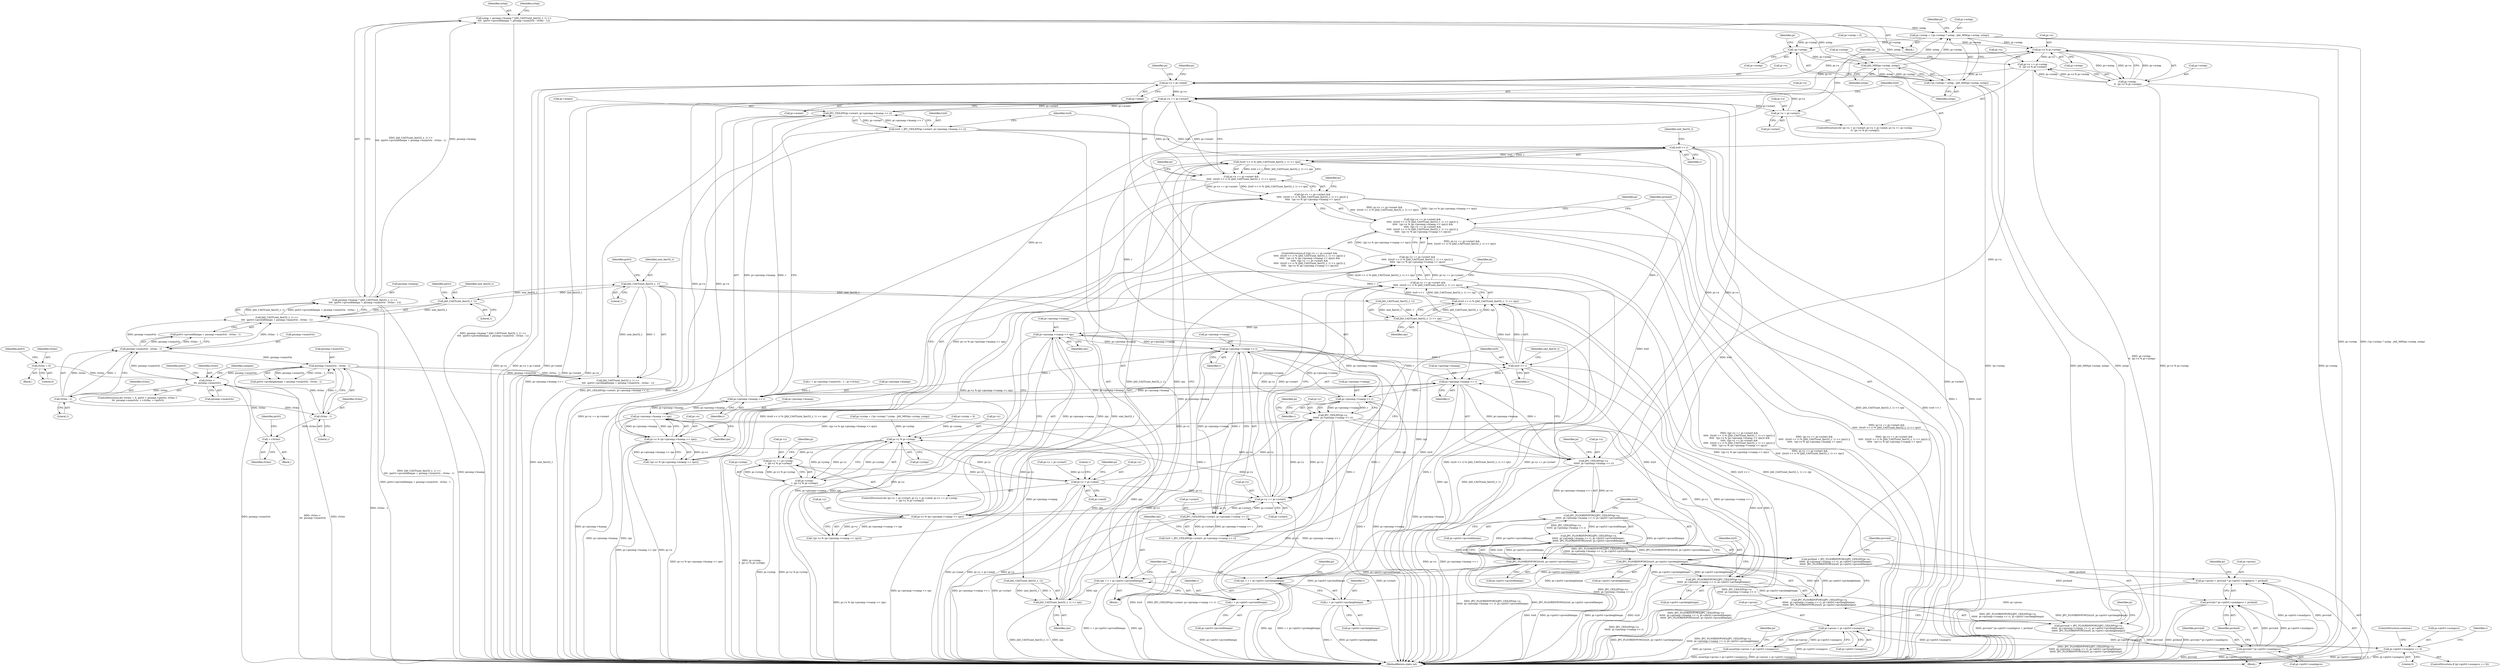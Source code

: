 digraph "0_jasper_aa0b0f79ade5eef8b0e7a214c03f5af54b36ba7d_0@integer" {
"1000217" [label="(Call,xstep = picomp->hsamp * (JAS_CAST(uint_fast32_t, 1) <<\n\t\t\t\t  (pirlvl->prcwidthexpn + picomp->numrlvls - rlvlno - 1)))"];
"1000219" [label="(Call,picomp->hsamp * (JAS_CAST(uint_fast32_t, 1) <<\n\t\t\t\t  (pirlvl->prcwidthexpn + picomp->numrlvls - rlvlno - 1)))"];
"1000223" [label="(Call,JAS_CAST(uint_fast32_t, 1) <<\n\t\t\t\t  (pirlvl->prcwidthexpn + picomp->numrlvls - rlvlno - 1))"];
"1000224" [label="(Call,JAS_CAST(uint_fast32_t, 1))"];
"1000245" [label="(Call,JAS_CAST(uint_fast32_t, 1))"];
"1000231" [label="(Call,picomp->numrlvls - rlvlno - 1)"];
"1000174" [label="(Call,rlvlno <\n \t\t\t  picomp->numrlvls)"];
"1000166" [label="(Call,rlvlno = 0)"];
"1000180" [label="(Call,++rlvlno)"];
"1000256" [label="(Call,rlvlno - 1)"];
"1000235" [label="(Call,rlvlno - 1)"];
"1000252" [label="(Call,picomp->numrlvls - rlvlno - 1)"];
"1000259" [label="(Call,pi->xstep = (!pi->xstep) ? xstep : JAS_MIN(pi->xstep, xstep))"];
"1000264" [label="(Call,!pi->xstep)"];
"1000269" [label="(Call,JAS_MIN(pi->xstep, xstep))"];
"1000263" [label="(Call,(!pi->xstep) ? xstep : JAS_MIN(pi->xstep, xstep))"];
"1000348" [label="(Call,pi->x % pi->xstep)"];
"1000340" [label="(Call,pi->x += pi->xstep -\n\t\t  (pi->x % pi->xstep))"];
"1000333" [label="(Call,pi->x < pi->xend)"];
"1000525" [label="(Call,pi->x == pi->xstart)"];
"1000326" [label="(Call,pi->x = pi->xstart)"];
"1000479" [label="(Call,JPC_CEILDIV(pi->xstart, pi->picomp->hsamp << r))"];
"1000477" [label="(Call,trx0 = JPC_CEILDIV(pi->xstart, pi->picomp->hsamp << r))"];
"1000533" [label="(Call,trx0 << r)"];
"1000532" [label="(Call,(trx0 << r) % (JAS_CAST(uint_fast32_t, 1) << rpx))"];
"1000524" [label="(Call,pi->x == pi->xstart &&\n\t\t\t\t\t  ((trx0 << r) % (JAS_CAST(uint_fast32_t, 1) << rpx)))"];
"1000523" [label="(Call,(pi->x == pi->xstart &&\n\t\t\t\t\t  ((trx0 << r) % (JAS_CAST(uint_fast32_t, 1) << rpx))) ||\n \t\t\t\t\t  !(pi->x % (pi->picomp->hsamp << rpx)))"];
"1000522" [label="(Call,((pi->x == pi->xstart &&\n\t\t\t\t\t  ((trx0 << r) % (JAS_CAST(uint_fast32_t, 1) << rpx))) ||\n \t\t\t\t\t  !(pi->x % (pi->picomp->hsamp << rpx))) &&\n\t\t\t\t\t  ((pi->y == pi->ystart &&\n\t\t\t\t\t  ((try0 << r) % (JAS_CAST(uint_fast32_t, 1) << rpy))) ||\n \t\t\t\t\t  !(pi->y % (pi->picomp->vsamp << rpy))))"];
"1000563" [label="(Call,try0 << r)"];
"1000562" [label="(Call,(try0 << r) % (JAS_CAST(uint_fast32_t, 1) << rpy))"];
"1000554" [label="(Call,pi->y == pi->ystart &&\n\t\t\t\t\t  ((try0 << r) % (JAS_CAST(uint_fast32_t, 1) << rpy)))"];
"1000553" [label="(Call,(pi->y == pi->ystart &&\n\t\t\t\t\t  ((try0 << r) % (JAS_CAST(uint_fast32_t, 1) << rpy))) ||\n \t\t\t\t\t  !(pi->y % (pi->picomp->vsamp << rpy)))"];
"1000592" [label="(Call,pi->picomp->hsamp << r)"];
"1000483" [label="(Call,pi->picomp->hsamp << r)"];
"1000496" [label="(Call,pi->picomp->vsamp << r)"];
"1000492" [label="(Call,JPC_CEILDIV(pi->ystart, pi->picomp->vsamp << r))"];
"1000490" [label="(Call,try0 = JPC_CEILDIV(pi->ystart, pi->picomp->vsamp << r))"];
"1000631" [label="(Call,JPC_FLOORDIVPOW2(try0, pi->pirlvl->prcheightexpn))"];
"1000512" [label="(Call,rpy = r + pi->pirlvl->prcheightexpn)"];
"1000566" [label="(Call,JAS_CAST(uint_fast32_t, 1) << rpy)"];
"1000576" [label="(Call,pi->picomp->vsamp << rpy)"];
"1000572" [label="(Call,pi->y % (pi->picomp->vsamp << rpy))"];
"1000317" [label="(Call,pi->y % pi->ystep)"];
"1000309" [label="(Call,pi->y += pi->ystep -\n\t  (pi->y % pi->ystep))"];
"1000302" [label="(Call,pi->y < pi->yend)"];
"1000555" [label="(Call,pi->y == pi->ystart)"];
"1000615" [label="(Call,JPC_CEILDIV(pi->y,\n\t\t\t\t\t\t  pi->picomp->vsamp << r))"];
"1000614" [label="(Call,JPC_FLOORDIVPOW2(JPC_CEILDIV(pi->y,\n\t\t\t\t\t\t  pi->picomp->vsamp << r), pi->pirlvl->prcheightexpn))"];
"1000613" [label="(Call,JPC_FLOORDIVPOW2(JPC_CEILDIV(pi->y,\n\t\t\t\t\t\t  pi->picomp->vsamp << r), pi->pirlvl->prcheightexpn) -\n\t\t\t\t\t\t  JPC_FLOORDIVPOW2(try0, pi->pirlvl->prcheightexpn))"];
"1000611" [label="(Call,prcvind = JPC_FLOORDIVPOW2(JPC_CEILDIV(pi->y,\n\t\t\t\t\t\t  pi->picomp->vsamp << r), pi->pirlvl->prcheightexpn) -\n\t\t\t\t\t\t  JPC_FLOORDIVPOW2(try0, pi->pirlvl->prcheightexpn))"];
"1000643" [label="(Call,prcvind * pi->pirlvl->numhprcs)"];
"1000638" [label="(Call,pi->prcno = prcvind * pi->pirlvl->numhprcs + prchind)"];
"1000652" [label="(Call,pi->prcno < pi->pirlvl->numprcs)"];
"1000455" [label="(Call,pi->pirlvl->numprcs == 0)"];
"1000651" [label="(Call,assert(pi->prcno < pi->pirlvl->numprcs))"];
"1000642" [label="(Call,prcvind * pi->pirlvl->numhprcs + prchind)"];
"1000313" [label="(Call,pi->ystep -\n\t  (pi->y % pi->ystep))"];
"1000571" [label="(Call,!(pi->y % (pi->picomp->vsamp << rpy)))"];
"1000619" [label="(Call,pi->picomp->vsamp << r)"];
"1000514" [label="(Call,r + pi->pirlvl->prcheightexpn)"];
"1000503" [label="(Call,rpx = r + pi->pirlvl->prcwidthexpn)"];
"1000536" [label="(Call,JAS_CAST(uint_fast32_t, 1) << rpx)"];
"1000546" [label="(Call,pi->picomp->hsamp << rpx)"];
"1000542" [label="(Call,pi->x % (pi->picomp->hsamp << rpx))"];
"1000541" [label="(Call,!(pi->x % (pi->picomp->hsamp << rpx)))"];
"1000588" [label="(Call,JPC_CEILDIV(pi->x,\n\t\t\t\t\t\t  pi->picomp->hsamp << r))"];
"1000587" [label="(Call,JPC_FLOORDIVPOW2(JPC_CEILDIV(pi->x,\n\t\t\t\t\t\t  pi->picomp->hsamp << r), pi->pirlvl->prcwidthexpn))"];
"1000586" [label="(Call,JPC_FLOORDIVPOW2(JPC_CEILDIV(pi->x,\n\t\t\t\t\t\t  pi->picomp->hsamp << r), pi->pirlvl->prcwidthexpn) -\n\t\t\t\t\t\t  JPC_FLOORDIVPOW2(trx0, pi->pirlvl->prcwidthexpn))"];
"1000584" [label="(Call,prchind = JPC_FLOORDIVPOW2(JPC_CEILDIV(pi->x,\n\t\t\t\t\t\t  pi->picomp->hsamp << r), pi->pirlvl->prcwidthexpn) -\n\t\t\t\t\t\t  JPC_FLOORDIVPOW2(trx0, pi->pirlvl->prcwidthexpn))"];
"1000604" [label="(Call,JPC_FLOORDIVPOW2(trx0, pi->pirlvl->prcwidthexpn))"];
"1000505" [label="(Call,r + pi->pirlvl->prcwidthexpn)"];
"1000344" [label="(Call,pi->xstep -\n\t\t  (pi->x % pi->xstep))"];
"1000265" [label="(Call,pi->xstep)"];
"1000326" [label="(Call,pi->x = pi->xstart)"];
"1000453" [label="(Block,)"];
"1000274" [label="(Call,pi->ystep = (!pi->ystep) ? ystep : JAS_MIN(pi->ystep, ystep))"];
"1000515" [label="(Identifier,r)"];
"1000477" [label="(Call,trx0 = JPC_CEILDIV(pi->xstart, pi->picomp->hsamp << r))"];
"1000235" [label="(Call,rlvlno - 1)"];
"1000464" [label="(Call,r = pi->picomp->numrlvls - 1 - pi->rlvlno)"];
"1000340" [label="(Call,pi->x += pi->xstep -\n\t\t  (pi->x % pi->xstep))"];
"1000547" [label="(Call,pi->picomp->hsamp)"];
"1000533" [label="(Call,trx0 << r)"];
"1000295" [label="(Call,pi->y = pi->ystart)"];
"1000180" [label="(Call,++rlvlno)"];
"1000526" [label="(Call,pi->x)"];
"1000506" [label="(Identifier,r)"];
"1000514" [label="(Call,r + pi->pirlvl->prcheightexpn)"];
"1000628" [label="(Identifier,pi)"];
"1000582" [label="(Identifier,rpy)"];
"1000304" [label="(Identifier,pi)"];
"1000555" [label="(Call,pi->y == pi->ystart)"];
"1000573" [label="(Call,pi->y)"];
"1000176" [label="(Call,picomp->numrlvls)"];
"1000568" [label="(Identifier,uint_fast32_t)"];
"1000345" [label="(Call,pi->xstep)"];
"1000577" [label="(Call,pi->picomp->vsamp)"];
"1000492" [label="(Call,JPC_CEILDIV(pi->ystart, pi->picomp->vsamp << r))"];
"1000505" [label="(Call,r + pi->pirlvl->prcwidthexpn)"];
"1000175" [label="(Identifier,rlvlno)"];
"1000352" [label="(Call,pi->xstep)"];
"1000532" [label="(Call,(trx0 << r) % (JAS_CAST(uint_fast32_t, 1) << rpx))"];
"1000586" [label="(Call,JPC_FLOORDIVPOW2(JPC_CEILDIV(pi->x,\n\t\t\t\t\t\t  pi->picomp->hsamp << r), pi->pirlvl->prcwidthexpn) -\n\t\t\t\t\t\t  JPC_FLOORDIVPOW2(trx0, pi->pirlvl->prcwidthexpn))"];
"1000313" [label="(Call,pi->ystep -\n\t  (pi->y % pi->ystep))"];
"1000360" [label="(Identifier,pi)"];
"1000218" [label="(Identifier,xstep)"];
"1000271" [label="(Identifier,pi)"];
"1000330" [label="(Call,pi->xstart)"];
"1000601" [label="(Identifier,pi)"];
"1000491" [label="(Identifier,try0)"];
"1000309" [label="(Call,pi->y += pi->ystep -\n\t  (pi->y % pi->ystep))"];
"1000314" [label="(Call,pi->ystep)"];
"1000632" [label="(Identifier,try0)"];
"1000614" [label="(Call,JPC_FLOORDIVPOW2(JPC_CEILDIV(pi->y,\n\t\t\t\t\t\t  pi->picomp->vsamp << r), pi->pirlvl->prcheightexpn))"];
"1000615" [label="(Call,JPC_CEILDIV(pi->y,\n\t\t\t\t\t\t  pi->picomp->vsamp << r))"];
"1000226" [label="(Literal,1)"];
"1000542" [label="(Call,pi->x % (pi->picomp->hsamp << rpx))"];
"1000479" [label="(Call,JPC_CEILDIV(pi->xstart, pi->picomp->hsamp << r))"];
"1000625" [label="(Identifier,r)"];
"1000605" [label="(Identifier,trx0)"];
"1000502" [label="(Identifier,r)"];
"1000504" [label="(Identifier,rpx)"];
"1000650" [label="(Identifier,prchind)"];
"1000645" [label="(Call,pi->pirlvl->numhprcs)"];
"1000455" [label="(Call,pi->pirlvl->numprcs == 0)"];
"1000513" [label="(Identifier,rpy)"];
"1000611" [label="(Call,prcvind = JPC_FLOORDIVPOW2(JPC_CEILDIV(pi->y,\n\t\t\t\t\t\t  pi->picomp->vsamp << r), pi->pirlvl->prcheightexpn) -\n\t\t\t\t\t\t  JPC_FLOORDIVPOW2(try0, pi->pirlvl->prcheightexpn))"];
"1000454" [label="(ControlStructure,if (pi->pirlvl->numprcs == 0))"];
"1000302" [label="(Call,pi->y < pi->yend)"];
"1000583" [label="(Block,)"];
"1000179" [label="(Block,)"];
"1000461" [label="(Literal,0)"];
"1000620" [label="(Call,pi->picomp->vsamp)"];
"1000232" [label="(Call,picomp->numrlvls)"];
"1000587" [label="(Call,JPC_FLOORDIVPOW2(JPC_CEILDIV(pi->x,\n\t\t\t\t\t\t  pi->picomp->hsamp << r), pi->pirlvl->prcwidthexpn))"];
"1000478" [label="(Identifier,trx0)"];
"1000565" [label="(Identifier,r)"];
"1000174" [label="(Call,rlvlno <\n \t\t\t  picomp->numrlvls)"];
"1000256" [label="(Call,rlvlno - 1)"];
"1000236" [label="(Identifier,rlvlno)"];
"1000253" [label="(Call,picomp->numrlvls)"];
"1000311" [label="(Identifier,pi)"];
"1000716" [label="(Literal,1)"];
"1000640" [label="(Identifier,pi)"];
"1000639" [label="(Call,pi->prcno)"];
"1000536" [label="(Call,JAS_CAST(uint_fast32_t, 1) << rpx)"];
"1000541" [label="(Call,!(pi->x % (pi->picomp->hsamp << rpx)))"];
"1000483" [label="(Call,pi->picomp->hsamp << r)"];
"1000227" [label="(Call,pirlvl->prcwidthexpn + picomp->numrlvls - rlvlno - 1)"];
"1000349" [label="(Call,pi->x)"];
"1000493" [label="(Call,pi->ystart)"];
"1000546" [label="(Call,pi->picomp->hsamp << rpx)"];
"1000246" [label="(Identifier,uint_fast32_t)"];
"1000165" [label="(Block,)"];
"1000224" [label="(Call,JAS_CAST(uint_fast32_t, 1))"];
"1000231" [label="(Call,picomp->numrlvls - rlvlno - 1)"];
"1000259" [label="(Call,pi->xstep = (!pi->xstep) ? xstep : JAS_MIN(pi->xstep, xstep))"];
"1000217" [label="(Call,xstep = picomp->hsamp * (JAS_CAST(uint_fast32_t, 1) <<\n\t\t\t\t  (pirlvl->prcwidthexpn + picomp->numrlvls - rlvlno - 1)))"];
"1000344" [label="(Call,pi->xstep -\n\t\t  (pi->x % pi->xstep))"];
"1000633" [label="(Call,pi->pirlvl->prcheightexpn)"];
"1000535" [label="(Identifier,r)"];
"1000642" [label="(Call,prcvind * pi->pirlvl->numhprcs + prchind)"];
"1000593" [label="(Call,pi->picomp->hsamp)"];
"1000164" [label="(ControlStructure,for (rlvlno = 0, pirlvl = picomp->pirlvls; rlvlno <\n \t\t\t  picomp->numrlvls; ++rlvlno, ++pirlvl))"];
"1000160" [label="(Identifier,compno)"];
"1000613" [label="(Call,JPC_FLOORDIVPOW2(JPC_CEILDIV(pi->y,\n\t\t\t\t\t\t  pi->picomp->vsamp << r), pi->pirlvl->prcheightexpn) -\n\t\t\t\t\t\t  JPC_FLOORDIVPOW2(try0, pi->pirlvl->prcheightexpn))"];
"1000521" [label="(ControlStructure,if (((pi->x == pi->xstart &&\n\t\t\t\t\t  ((trx0 << r) % (JAS_CAST(uint_fast32_t, 1) << rpx))) ||\n \t\t\t\t\t  !(pi->x % (pi->picomp->hsamp << rpx))) &&\n\t\t\t\t\t  ((pi->y == pi->ystart &&\n\t\t\t\t\t  ((try0 << r) % (JAS_CAST(uint_fast32_t, 1) << rpy))) ||\n \t\t\t\t\t  !(pi->y % (pi->picomp->vsamp << rpy)))))"];
"1000589" [label="(Call,pi->x)"];
"1000559" [label="(Call,pi->ystart)"];
"1000664" [label="(Identifier,pi)"];
"1000268" [label="(Identifier,xstep)"];
"1000497" [label="(Call,pi->picomp->vsamp)"];
"1000571" [label="(Call,!(pi->y % (pi->picomp->vsamp << rpy)))"];
"1000184" [label="(Block,)"];
"1000529" [label="(Call,pi->xstart)"];
"1000644" [label="(Identifier,prcvind)"];
"1000463" [label="(ControlStructure,continue;)"];
"1000507" [label="(Call,pi->pirlvl->prcwidthexpn)"];
"1000244" [label="(Call,JAS_CAST(uint_fast32_t, 1) <<\n\t\t\t\t  (pirlvl->prcheightexpn + picomp->numrlvls - rlvlno - 1))"];
"1000237" [label="(Literal,1)"];
"1000264" [label="(Call,!pi->xstep)"];
"1000537" [label="(Call,JAS_CAST(uint_fast32_t, 1))"];
"1000631" [label="(Call,JPC_FLOORDIVPOW2(try0, pi->pirlvl->prcheightexpn))"];
"1000166" [label="(Call,rlvlno = 0)"];
"1000325" [label="(ControlStructure,for (pi->x = pi->xstart; pi->x < pi->xend; pi->x += pi->xstep -\n\t\t  (pi->x % pi->xstep)))"];
"1000585" [label="(Identifier,prchind)"];
"1000270" [label="(Call,pi->xstep)"];
"1000616" [label="(Call,pi->y)"];
"1000564" [label="(Identifier,try0)"];
"1000599" [label="(Call,pi->pirlvl->prcwidthexpn)"];
"1000588" [label="(Call,JPC_CEILDIV(pi->x,\n\t\t\t\t\t\t  pi->picomp->hsamp << r))"];
"1000570" [label="(Identifier,rpy)"];
"1000133" [label="(Call,pi->xstep = 0)"];
"1000276" [label="(Identifier,pi)"];
"1000328" [label="(Identifier,pi)"];
"1000190" [label="(Identifier,pirlvl)"];
"1000516" [label="(Call,pi->pirlvl->prcheightexpn)"];
"1000257" [label="(Identifier,rlvlno)"];
"1000263" [label="(Call,(!pi->xstep) ? xstep : JAS_MIN(pi->xstep, xstep))"];
"1000489" [label="(Identifier,r)"];
"1000626" [label="(Call,pi->pirlvl->prcheightexpn)"];
"1000294" [label="(ControlStructure,for (pi->y = pi->ystart; pi->y < pi->yend; pi->y += pi->ystep -\n\t  (pi->y % pi->ystep)))"];
"1000335" [label="(Identifier,pi)"];
"1000239" [label="(Identifier,ystep)"];
"1000183" [label="(Identifier,pirlvl)"];
"1000348" [label="(Call,pi->x % pi->xstep)"];
"1000310" [label="(Call,pi->y)"];
"1000656" [label="(Call,pi->pirlvl->numprcs)"];
"1000334" [label="(Call,pi->x)"];
"1000317" [label="(Call,pi->y % pi->ystep)"];
"1000576" [label="(Call,pi->picomp->vsamp << rpy)"];
"1000252" [label="(Call,picomp->numrlvls - rlvlno - 1)"];
"1000574" [label="(Identifier,pi)"];
"1000717" [label="(MethodReturn,static int)"];
"1000584" [label="(Call,prchind = JPC_FLOORDIVPOW2(JPC_CEILDIV(pi->x,\n\t\t\t\t\t\t  pi->picomp->hsamp << r), pi->pirlvl->prcwidthexpn) -\n\t\t\t\t\t\t  JPC_FLOORDIVPOW2(trx0, pi->pirlvl->prcwidthexpn))"];
"1000248" [label="(Call,pirlvl->prcheightexpn + picomp->numrlvls - rlvlno - 1)"];
"1000643" [label="(Call,prcvind * pi->pirlvl->numhprcs)"];
"1000619" [label="(Call,pi->picomp->vsamp << r)"];
"1000327" [label="(Call,pi->x)"];
"1000503" [label="(Call,rpx = r + pi->pirlvl->prcwidthexpn)"];
"1000556" [label="(Call,pi->y)"];
"1000496" [label="(Call,pi->picomp->vsamp << r)"];
"1000456" [label="(Call,pi->pirlvl->numprcs)"];
"1000247" [label="(Literal,1)"];
"1000563" [label="(Call,try0 << r)"];
"1000638" [label="(Call,pi->prcno = prcvind * pi->pirlvl->numhprcs + prchind)"];
"1000220" [label="(Call,picomp->hsamp)"];
"1000138" [label="(Call,pi->ystep = 0)"];
"1000219" [label="(Call,picomp->hsamp * (JAS_CAST(uint_fast32_t, 1) <<\n\t\t\t\t  (pirlvl->prcwidthexpn + picomp->numrlvls - rlvlno - 1)))"];
"1000652" [label="(Call,pi->prcno < pi->pirlvl->numprcs)"];
"1000170" [label="(Identifier,pirlvl)"];
"1000465" [label="(Identifier,r)"];
"1000223" [label="(Call,JAS_CAST(uint_fast32_t, 1) <<\n\t\t\t\t  (pirlvl->prcwidthexpn + picomp->numrlvls - rlvlno - 1))"];
"1000303" [label="(Call,pi->y)"];
"1000654" [label="(Identifier,pi)"];
"1000557" [label="(Identifier,pi)"];
"1000167" [label="(Identifier,rlvlno)"];
"1000333" [label="(Call,pi->x < pi->xend)"];
"1000525" [label="(Call,pi->x == pi->xstart)"];
"1000604" [label="(Call,JPC_FLOORDIVPOW2(trx0, pi->pirlvl->prcwidthexpn))"];
"1000447" [label="(Identifier,pi)"];
"1000554" [label="(Call,pi->y == pi->ystart &&\n\t\t\t\t\t  ((try0 << r) % (JAS_CAST(uint_fast32_t, 1) << rpy)))"];
"1000225" [label="(Identifier,uint_fast32_t)"];
"1000258" [label="(Literal,1)"];
"1000534" [label="(Identifier,trx0)"];
"1000512" [label="(Call,rpy = r + pi->pirlvl->prcheightexpn)"];
"1000651" [label="(Call,assert(pi->prcno < pi->pirlvl->numprcs))"];
"1000480" [label="(Call,pi->xstart)"];
"1000527" [label="(Identifier,pi)"];
"1000260" [label="(Call,pi->xstep)"];
"1000553" [label="(Call,(pi->y == pi->ystart &&\n\t\t\t\t\t  ((try0 << r) % (JAS_CAST(uint_fast32_t, 1) << rpy))) ||\n \t\t\t\t\t  !(pi->y % (pi->picomp->vsamp << rpy)))"];
"1000168" [label="(Literal,0)"];
"1000522" [label="(Call,((pi->x == pi->xstart &&\n\t\t\t\t\t  ((trx0 << r) % (JAS_CAST(uint_fast32_t, 1) << rpx))) ||\n \t\t\t\t\t  !(pi->x % (pi->picomp->hsamp << rpx))) &&\n\t\t\t\t\t  ((pi->y == pi->ystart &&\n\t\t\t\t\t  ((try0 << r) % (JAS_CAST(uint_fast32_t, 1) << rpy))) ||\n \t\t\t\t\t  !(pi->y % (pi->picomp->vsamp << rpy))))"];
"1000552" [label="(Identifier,rpx)"];
"1000318" [label="(Call,pi->y)"];
"1000562" [label="(Call,(try0 << r) % (JAS_CAST(uint_fast32_t, 1) << rpy))"];
"1000306" [label="(Call,pi->yend)"];
"1000269" [label="(Call,JAS_MIN(pi->xstep, xstep))"];
"1000540" [label="(Identifier,rpx)"];
"1000566" [label="(Call,JAS_CAST(uint_fast32_t, 1) << rpy)"];
"1000524" [label="(Call,pi->x == pi->xstart &&\n\t\t\t\t\t  ((trx0 << r) % (JAS_CAST(uint_fast32_t, 1) << rpx)))"];
"1000598" [label="(Identifier,r)"];
"1000544" [label="(Identifier,pi)"];
"1000592" [label="(Call,pi->picomp->hsamp << r)"];
"1000273" [label="(Identifier,xstep)"];
"1000606" [label="(Call,pi->pirlvl->prcwidthexpn)"];
"1000337" [label="(Call,pi->xend)"];
"1000538" [label="(Identifier,uint_fast32_t)"];
"1000181" [label="(Identifier,rlvlno)"];
"1000341" [label="(Call,pi->x)"];
"1000321" [label="(Call,pi->ystep)"];
"1000245" [label="(Call,JAS_CAST(uint_fast32_t, 1))"];
"1000612" [label="(Identifier,prcvind)"];
"1000543" [label="(Call,pi->x)"];
"1000250" [label="(Identifier,pirlvl)"];
"1000523" [label="(Call,(pi->x == pi->xstart &&\n\t\t\t\t\t  ((trx0 << r) % (JAS_CAST(uint_fast32_t, 1) << rpx))) ||\n \t\t\t\t\t  !(pi->x % (pi->picomp->hsamp << rpx)))"];
"1000484" [label="(Call,pi->picomp->hsamp)"];
"1000567" [label="(Call,JAS_CAST(uint_fast32_t, 1))"];
"1000572" [label="(Call,pi->y % (pi->picomp->vsamp << rpy))"];
"1000653" [label="(Call,pi->prcno)"];
"1000229" [label="(Identifier,pirlvl)"];
"1000490" [label="(Call,try0 = JPC_CEILDIV(pi->ystart, pi->picomp->vsamp << r))"];
"1000217" -> "1000184"  [label="AST: "];
"1000217" -> "1000219"  [label="CFG: "];
"1000218" -> "1000217"  [label="AST: "];
"1000219" -> "1000217"  [label="AST: "];
"1000239" -> "1000217"  [label="CFG: "];
"1000217" -> "1000717"  [label="DDG: picomp->hsamp * (JAS_CAST(uint_fast32_t, 1) <<\n\t\t\t\t  (pirlvl->prcwidthexpn + picomp->numrlvls - rlvlno - 1))"];
"1000219" -> "1000217"  [label="DDG: picomp->hsamp"];
"1000219" -> "1000217"  [label="DDG: JAS_CAST(uint_fast32_t, 1) <<\n\t\t\t\t  (pirlvl->prcwidthexpn + picomp->numrlvls - rlvlno - 1)"];
"1000217" -> "1000259"  [label="DDG: xstep"];
"1000217" -> "1000263"  [label="DDG: xstep"];
"1000217" -> "1000269"  [label="DDG: xstep"];
"1000219" -> "1000223"  [label="CFG: "];
"1000220" -> "1000219"  [label="AST: "];
"1000223" -> "1000219"  [label="AST: "];
"1000219" -> "1000717"  [label="DDG: JAS_CAST(uint_fast32_t, 1) <<\n\t\t\t\t  (pirlvl->prcwidthexpn + picomp->numrlvls - rlvlno - 1)"];
"1000219" -> "1000717"  [label="DDG: picomp->hsamp"];
"1000223" -> "1000219"  [label="DDG: JAS_CAST(uint_fast32_t, 1)"];
"1000223" -> "1000219"  [label="DDG: pirlvl->prcwidthexpn + picomp->numrlvls - rlvlno - 1"];
"1000223" -> "1000227"  [label="CFG: "];
"1000224" -> "1000223"  [label="AST: "];
"1000227" -> "1000223"  [label="AST: "];
"1000223" -> "1000717"  [label="DDG: pirlvl->prcwidthexpn + picomp->numrlvls - rlvlno - 1"];
"1000224" -> "1000223"  [label="DDG: uint_fast32_t"];
"1000224" -> "1000223"  [label="DDG: 1"];
"1000231" -> "1000223"  [label="DDG: picomp->numrlvls"];
"1000231" -> "1000223"  [label="DDG: rlvlno - 1"];
"1000224" -> "1000226"  [label="CFG: "];
"1000225" -> "1000224"  [label="AST: "];
"1000226" -> "1000224"  [label="AST: "];
"1000229" -> "1000224"  [label="CFG: "];
"1000245" -> "1000224"  [label="DDG: uint_fast32_t"];
"1000224" -> "1000245"  [label="DDG: uint_fast32_t"];
"1000245" -> "1000244"  [label="AST: "];
"1000245" -> "1000247"  [label="CFG: "];
"1000246" -> "1000245"  [label="AST: "];
"1000247" -> "1000245"  [label="AST: "];
"1000250" -> "1000245"  [label="CFG: "];
"1000245" -> "1000717"  [label="DDG: uint_fast32_t"];
"1000245" -> "1000244"  [label="DDG: uint_fast32_t"];
"1000245" -> "1000244"  [label="DDG: 1"];
"1000245" -> "1000537"  [label="DDG: uint_fast32_t"];
"1000245" -> "1000567"  [label="DDG: uint_fast32_t"];
"1000231" -> "1000227"  [label="AST: "];
"1000231" -> "1000235"  [label="CFG: "];
"1000232" -> "1000231"  [label="AST: "];
"1000235" -> "1000231"  [label="AST: "];
"1000227" -> "1000231"  [label="CFG: "];
"1000231" -> "1000227"  [label="DDG: picomp->numrlvls"];
"1000231" -> "1000227"  [label="DDG: rlvlno - 1"];
"1000174" -> "1000231"  [label="DDG: picomp->numrlvls"];
"1000235" -> "1000231"  [label="DDG: rlvlno"];
"1000235" -> "1000231"  [label="DDG: 1"];
"1000231" -> "1000252"  [label="DDG: picomp->numrlvls"];
"1000174" -> "1000164"  [label="AST: "];
"1000174" -> "1000176"  [label="CFG: "];
"1000175" -> "1000174"  [label="AST: "];
"1000176" -> "1000174"  [label="AST: "];
"1000190" -> "1000174"  [label="CFG: "];
"1000160" -> "1000174"  [label="CFG: "];
"1000174" -> "1000717"  [label="DDG: picomp->numrlvls"];
"1000174" -> "1000717"  [label="DDG: rlvlno <\n \t\t\t  picomp->numrlvls"];
"1000174" -> "1000717"  [label="DDG: rlvlno"];
"1000166" -> "1000174"  [label="DDG: rlvlno"];
"1000180" -> "1000174"  [label="DDG: rlvlno"];
"1000252" -> "1000174"  [label="DDG: picomp->numrlvls"];
"1000174" -> "1000235"  [label="DDG: rlvlno"];
"1000166" -> "1000165"  [label="AST: "];
"1000166" -> "1000168"  [label="CFG: "];
"1000167" -> "1000166"  [label="AST: "];
"1000168" -> "1000166"  [label="AST: "];
"1000170" -> "1000166"  [label="CFG: "];
"1000180" -> "1000179"  [label="AST: "];
"1000180" -> "1000181"  [label="CFG: "];
"1000181" -> "1000180"  [label="AST: "];
"1000183" -> "1000180"  [label="CFG: "];
"1000256" -> "1000180"  [label="DDG: rlvlno"];
"1000256" -> "1000252"  [label="AST: "];
"1000256" -> "1000258"  [label="CFG: "];
"1000257" -> "1000256"  [label="AST: "];
"1000258" -> "1000256"  [label="AST: "];
"1000252" -> "1000256"  [label="CFG: "];
"1000256" -> "1000252"  [label="DDG: rlvlno"];
"1000256" -> "1000252"  [label="DDG: 1"];
"1000235" -> "1000256"  [label="DDG: rlvlno"];
"1000235" -> "1000237"  [label="CFG: "];
"1000236" -> "1000235"  [label="AST: "];
"1000237" -> "1000235"  [label="AST: "];
"1000252" -> "1000248"  [label="AST: "];
"1000253" -> "1000252"  [label="AST: "];
"1000248" -> "1000252"  [label="CFG: "];
"1000252" -> "1000717"  [label="DDG: rlvlno - 1"];
"1000252" -> "1000244"  [label="DDG: picomp->numrlvls"];
"1000252" -> "1000244"  [label="DDG: rlvlno - 1"];
"1000252" -> "1000248"  [label="DDG: picomp->numrlvls"];
"1000252" -> "1000248"  [label="DDG: rlvlno - 1"];
"1000259" -> "1000184"  [label="AST: "];
"1000259" -> "1000263"  [label="CFG: "];
"1000260" -> "1000259"  [label="AST: "];
"1000263" -> "1000259"  [label="AST: "];
"1000276" -> "1000259"  [label="CFG: "];
"1000259" -> "1000717"  [label="DDG: pi->xstep"];
"1000259" -> "1000717"  [label="DDG: (!pi->xstep) ? xstep : JAS_MIN(pi->xstep, xstep)"];
"1000269" -> "1000259"  [label="DDG: xstep"];
"1000269" -> "1000259"  [label="DDG: pi->xstep"];
"1000259" -> "1000264"  [label="DDG: pi->xstep"];
"1000259" -> "1000348"  [label="DDG: pi->xstep"];
"1000264" -> "1000263"  [label="AST: "];
"1000264" -> "1000265"  [label="CFG: "];
"1000265" -> "1000264"  [label="AST: "];
"1000268" -> "1000264"  [label="CFG: "];
"1000271" -> "1000264"  [label="CFG: "];
"1000133" -> "1000264"  [label="DDG: pi->xstep"];
"1000264" -> "1000269"  [label="DDG: pi->xstep"];
"1000269" -> "1000263"  [label="AST: "];
"1000269" -> "1000273"  [label="CFG: "];
"1000270" -> "1000269"  [label="AST: "];
"1000273" -> "1000269"  [label="AST: "];
"1000263" -> "1000269"  [label="CFG: "];
"1000269" -> "1000263"  [label="DDG: xstep"];
"1000269" -> "1000263"  [label="DDG: pi->xstep"];
"1000263" -> "1000268"  [label="CFG: "];
"1000268" -> "1000263"  [label="AST: "];
"1000263" -> "1000717"  [label="DDG: JAS_MIN(pi->xstep, xstep)"];
"1000263" -> "1000717"  [label="DDG: xstep"];
"1000263" -> "1000717"  [label="DDG: !pi->xstep"];
"1000348" -> "1000344"  [label="AST: "];
"1000348" -> "1000352"  [label="CFG: "];
"1000349" -> "1000348"  [label="AST: "];
"1000352" -> "1000348"  [label="AST: "];
"1000344" -> "1000348"  [label="CFG: "];
"1000348" -> "1000340"  [label="DDG: pi->x"];
"1000348" -> "1000344"  [label="DDG: pi->xstep"];
"1000348" -> "1000344"  [label="DDG: pi->x"];
"1000333" -> "1000348"  [label="DDG: pi->x"];
"1000588" -> "1000348"  [label="DDG: pi->x"];
"1000542" -> "1000348"  [label="DDG: pi->x"];
"1000525" -> "1000348"  [label="DDG: pi->x"];
"1000133" -> "1000348"  [label="DDG: pi->xstep"];
"1000344" -> "1000348"  [label="DDG: pi->xstep"];
"1000340" -> "1000325"  [label="AST: "];
"1000340" -> "1000344"  [label="CFG: "];
"1000341" -> "1000340"  [label="AST: "];
"1000344" -> "1000340"  [label="AST: "];
"1000335" -> "1000340"  [label="CFG: "];
"1000340" -> "1000717"  [label="DDG: pi->xstep -\n\t\t  (pi->x % pi->xstep)"];
"1000340" -> "1000333"  [label="DDG: pi->x"];
"1000344" -> "1000340"  [label="DDG: pi->xstep"];
"1000344" -> "1000340"  [label="DDG: pi->x % pi->xstep"];
"1000333" -> "1000325"  [label="AST: "];
"1000333" -> "1000337"  [label="CFG: "];
"1000334" -> "1000333"  [label="AST: "];
"1000337" -> "1000333"  [label="AST: "];
"1000360" -> "1000333"  [label="CFG: "];
"1000311" -> "1000333"  [label="CFG: "];
"1000333" -> "1000717"  [label="DDG: pi->x"];
"1000333" -> "1000717"  [label="DDG: pi->x < pi->xend"];
"1000333" -> "1000717"  [label="DDG: pi->xend"];
"1000326" -> "1000333"  [label="DDG: pi->x"];
"1000333" -> "1000525"  [label="DDG: pi->x"];
"1000525" -> "1000524"  [label="AST: "];
"1000525" -> "1000529"  [label="CFG: "];
"1000526" -> "1000525"  [label="AST: "];
"1000529" -> "1000525"  [label="AST: "];
"1000534" -> "1000525"  [label="CFG: "];
"1000524" -> "1000525"  [label="CFG: "];
"1000525" -> "1000717"  [label="DDG: pi->x"];
"1000525" -> "1000717"  [label="DDG: pi->xstart"];
"1000525" -> "1000326"  [label="DDG: pi->xstart"];
"1000525" -> "1000479"  [label="DDG: pi->xstart"];
"1000525" -> "1000524"  [label="DDG: pi->x"];
"1000525" -> "1000524"  [label="DDG: pi->xstart"];
"1000588" -> "1000525"  [label="DDG: pi->x"];
"1000542" -> "1000525"  [label="DDG: pi->x"];
"1000479" -> "1000525"  [label="DDG: pi->xstart"];
"1000525" -> "1000542"  [label="DDG: pi->x"];
"1000525" -> "1000588"  [label="DDG: pi->x"];
"1000326" -> "1000325"  [label="AST: "];
"1000326" -> "1000330"  [label="CFG: "];
"1000327" -> "1000326"  [label="AST: "];
"1000330" -> "1000326"  [label="AST: "];
"1000335" -> "1000326"  [label="CFG: "];
"1000326" -> "1000717"  [label="DDG: pi->xstart"];
"1000479" -> "1000477"  [label="AST: "];
"1000479" -> "1000483"  [label="CFG: "];
"1000480" -> "1000479"  [label="AST: "];
"1000483" -> "1000479"  [label="AST: "];
"1000477" -> "1000479"  [label="CFG: "];
"1000479" -> "1000717"  [label="DDG: pi->picomp->hsamp << r"];
"1000479" -> "1000477"  [label="DDG: pi->xstart"];
"1000479" -> "1000477"  [label="DDG: pi->picomp->hsamp << r"];
"1000483" -> "1000479"  [label="DDG: pi->picomp->hsamp"];
"1000483" -> "1000479"  [label="DDG: r"];
"1000477" -> "1000453"  [label="AST: "];
"1000478" -> "1000477"  [label="AST: "];
"1000491" -> "1000477"  [label="CFG: "];
"1000477" -> "1000717"  [label="DDG: JPC_CEILDIV(pi->xstart, pi->picomp->hsamp << r)"];
"1000477" -> "1000717"  [label="DDG: trx0"];
"1000477" -> "1000533"  [label="DDG: trx0"];
"1000477" -> "1000604"  [label="DDG: trx0"];
"1000533" -> "1000532"  [label="AST: "];
"1000533" -> "1000535"  [label="CFG: "];
"1000534" -> "1000533"  [label="AST: "];
"1000535" -> "1000533"  [label="AST: "];
"1000538" -> "1000533"  [label="CFG: "];
"1000533" -> "1000717"  [label="DDG: trx0"];
"1000533" -> "1000717"  [label="DDG: r"];
"1000533" -> "1000532"  [label="DDG: trx0"];
"1000533" -> "1000532"  [label="DDG: r"];
"1000496" -> "1000533"  [label="DDG: r"];
"1000533" -> "1000563"  [label="DDG: r"];
"1000533" -> "1000592"  [label="DDG: r"];
"1000533" -> "1000604"  [label="DDG: trx0"];
"1000532" -> "1000524"  [label="AST: "];
"1000532" -> "1000536"  [label="CFG: "];
"1000536" -> "1000532"  [label="AST: "];
"1000524" -> "1000532"  [label="CFG: "];
"1000532" -> "1000717"  [label="DDG: trx0 << r"];
"1000532" -> "1000717"  [label="DDG: JAS_CAST(uint_fast32_t, 1) << rpx"];
"1000532" -> "1000524"  [label="DDG: trx0 << r"];
"1000532" -> "1000524"  [label="DDG: JAS_CAST(uint_fast32_t, 1) << rpx"];
"1000536" -> "1000532"  [label="DDG: JAS_CAST(uint_fast32_t, 1)"];
"1000536" -> "1000532"  [label="DDG: rpx"];
"1000524" -> "1000523"  [label="AST: "];
"1000544" -> "1000524"  [label="CFG: "];
"1000523" -> "1000524"  [label="CFG: "];
"1000524" -> "1000717"  [label="DDG: pi->x == pi->xstart"];
"1000524" -> "1000717"  [label="DDG: (trx0 << r) % (JAS_CAST(uint_fast32_t, 1) << rpx)"];
"1000524" -> "1000523"  [label="DDG: pi->x == pi->xstart"];
"1000524" -> "1000523"  [label="DDG: (trx0 << r) % (JAS_CAST(uint_fast32_t, 1) << rpx)"];
"1000523" -> "1000522"  [label="AST: "];
"1000523" -> "1000541"  [label="CFG: "];
"1000541" -> "1000523"  [label="AST: "];
"1000557" -> "1000523"  [label="CFG: "];
"1000522" -> "1000523"  [label="CFG: "];
"1000523" -> "1000717"  [label="DDG: pi->x == pi->xstart &&\n\t\t\t\t\t  ((trx0 << r) % (JAS_CAST(uint_fast32_t, 1) << rpx))"];
"1000523" -> "1000717"  [label="DDG: !(pi->x % (pi->picomp->hsamp << rpx))"];
"1000523" -> "1000522"  [label="DDG: pi->x == pi->xstart &&\n\t\t\t\t\t  ((trx0 << r) % (JAS_CAST(uint_fast32_t, 1) << rpx))"];
"1000523" -> "1000522"  [label="DDG: !(pi->x % (pi->picomp->hsamp << rpx))"];
"1000541" -> "1000523"  [label="DDG: pi->x % (pi->picomp->hsamp << rpx)"];
"1000522" -> "1000521"  [label="AST: "];
"1000522" -> "1000553"  [label="CFG: "];
"1000553" -> "1000522"  [label="AST: "];
"1000585" -> "1000522"  [label="CFG: "];
"1000447" -> "1000522"  [label="CFG: "];
"1000522" -> "1000717"  [label="DDG: (pi->y == pi->ystart &&\n\t\t\t\t\t  ((try0 << r) % (JAS_CAST(uint_fast32_t, 1) << rpy))) ||\n \t\t\t\t\t  !(pi->y % (pi->picomp->vsamp << rpy))"];
"1000522" -> "1000717"  [label="DDG: ((pi->x == pi->xstart &&\n\t\t\t\t\t  ((trx0 << r) % (JAS_CAST(uint_fast32_t, 1) << rpx))) ||\n \t\t\t\t\t  !(pi->x % (pi->picomp->hsamp << rpx))) &&\n\t\t\t\t\t  ((pi->y == pi->ystart &&\n\t\t\t\t\t  ((try0 << r) % (JAS_CAST(uint_fast32_t, 1) << rpy))) ||\n \t\t\t\t\t  !(pi->y % (pi->picomp->vsamp << rpy)))"];
"1000522" -> "1000717"  [label="DDG: (pi->x == pi->xstart &&\n\t\t\t\t\t  ((trx0 << r) % (JAS_CAST(uint_fast32_t, 1) << rpx))) ||\n \t\t\t\t\t  !(pi->x % (pi->picomp->hsamp << rpx))"];
"1000553" -> "1000522"  [label="DDG: pi->y == pi->ystart &&\n\t\t\t\t\t  ((try0 << r) % (JAS_CAST(uint_fast32_t, 1) << rpy))"];
"1000553" -> "1000522"  [label="DDG: !(pi->y % (pi->picomp->vsamp << rpy))"];
"1000563" -> "1000562"  [label="AST: "];
"1000563" -> "1000565"  [label="CFG: "];
"1000564" -> "1000563"  [label="AST: "];
"1000565" -> "1000563"  [label="AST: "];
"1000568" -> "1000563"  [label="CFG: "];
"1000563" -> "1000717"  [label="DDG: r"];
"1000563" -> "1000717"  [label="DDG: try0"];
"1000563" -> "1000562"  [label="DDG: try0"];
"1000563" -> "1000562"  [label="DDG: r"];
"1000490" -> "1000563"  [label="DDG: try0"];
"1000496" -> "1000563"  [label="DDG: r"];
"1000563" -> "1000592"  [label="DDG: r"];
"1000563" -> "1000631"  [label="DDG: try0"];
"1000562" -> "1000554"  [label="AST: "];
"1000562" -> "1000566"  [label="CFG: "];
"1000566" -> "1000562"  [label="AST: "];
"1000554" -> "1000562"  [label="CFG: "];
"1000562" -> "1000717"  [label="DDG: try0 << r"];
"1000562" -> "1000717"  [label="DDG: JAS_CAST(uint_fast32_t, 1) << rpy"];
"1000562" -> "1000554"  [label="DDG: try0 << r"];
"1000562" -> "1000554"  [label="DDG: JAS_CAST(uint_fast32_t, 1) << rpy"];
"1000566" -> "1000562"  [label="DDG: JAS_CAST(uint_fast32_t, 1)"];
"1000566" -> "1000562"  [label="DDG: rpy"];
"1000554" -> "1000553"  [label="AST: "];
"1000554" -> "1000555"  [label="CFG: "];
"1000555" -> "1000554"  [label="AST: "];
"1000574" -> "1000554"  [label="CFG: "];
"1000553" -> "1000554"  [label="CFG: "];
"1000554" -> "1000717"  [label="DDG: (try0 << r) % (JAS_CAST(uint_fast32_t, 1) << rpy)"];
"1000554" -> "1000717"  [label="DDG: pi->y == pi->ystart"];
"1000554" -> "1000553"  [label="DDG: pi->y == pi->ystart"];
"1000554" -> "1000553"  [label="DDG: (try0 << r) % (JAS_CAST(uint_fast32_t, 1) << rpy)"];
"1000555" -> "1000554"  [label="DDG: pi->y"];
"1000555" -> "1000554"  [label="DDG: pi->ystart"];
"1000553" -> "1000571"  [label="CFG: "];
"1000571" -> "1000553"  [label="AST: "];
"1000553" -> "1000717"  [label="DDG: !(pi->y % (pi->picomp->vsamp << rpy))"];
"1000553" -> "1000717"  [label="DDG: pi->y == pi->ystart &&\n\t\t\t\t\t  ((try0 << r) % (JAS_CAST(uint_fast32_t, 1) << rpy))"];
"1000571" -> "1000553"  [label="DDG: pi->y % (pi->picomp->vsamp << rpy)"];
"1000592" -> "1000588"  [label="AST: "];
"1000592" -> "1000598"  [label="CFG: "];
"1000593" -> "1000592"  [label="AST: "];
"1000598" -> "1000592"  [label="AST: "];
"1000588" -> "1000592"  [label="CFG: "];
"1000592" -> "1000717"  [label="DDG: pi->picomp->hsamp"];
"1000592" -> "1000483"  [label="DDG: pi->picomp->hsamp"];
"1000592" -> "1000588"  [label="DDG: pi->picomp->hsamp"];
"1000592" -> "1000588"  [label="DDG: r"];
"1000546" -> "1000592"  [label="DDG: pi->picomp->hsamp"];
"1000483" -> "1000592"  [label="DDG: pi->picomp->hsamp"];
"1000496" -> "1000592"  [label="DDG: r"];
"1000592" -> "1000619"  [label="DDG: r"];
"1000483" -> "1000489"  [label="CFG: "];
"1000484" -> "1000483"  [label="AST: "];
"1000489" -> "1000483"  [label="AST: "];
"1000483" -> "1000717"  [label="DDG: pi->picomp->hsamp"];
"1000546" -> "1000483"  [label="DDG: pi->picomp->hsamp"];
"1000464" -> "1000483"  [label="DDG: r"];
"1000483" -> "1000496"  [label="DDG: r"];
"1000483" -> "1000546"  [label="DDG: pi->picomp->hsamp"];
"1000496" -> "1000492"  [label="AST: "];
"1000496" -> "1000502"  [label="CFG: "];
"1000497" -> "1000496"  [label="AST: "];
"1000502" -> "1000496"  [label="AST: "];
"1000492" -> "1000496"  [label="CFG: "];
"1000496" -> "1000717"  [label="DDG: pi->picomp->vsamp"];
"1000496" -> "1000492"  [label="DDG: pi->picomp->vsamp"];
"1000496" -> "1000492"  [label="DDG: r"];
"1000576" -> "1000496"  [label="DDG: pi->picomp->vsamp"];
"1000619" -> "1000496"  [label="DDG: pi->picomp->vsamp"];
"1000496" -> "1000503"  [label="DDG: r"];
"1000496" -> "1000505"  [label="DDG: r"];
"1000496" -> "1000512"  [label="DDG: r"];
"1000496" -> "1000514"  [label="DDG: r"];
"1000496" -> "1000576"  [label="DDG: pi->picomp->vsamp"];
"1000496" -> "1000619"  [label="DDG: pi->picomp->vsamp"];
"1000492" -> "1000490"  [label="AST: "];
"1000493" -> "1000492"  [label="AST: "];
"1000490" -> "1000492"  [label="CFG: "];
"1000492" -> "1000717"  [label="DDG: pi->picomp->vsamp << r"];
"1000492" -> "1000717"  [label="DDG: pi->ystart"];
"1000492" -> "1000490"  [label="DDG: pi->ystart"];
"1000492" -> "1000490"  [label="DDG: pi->picomp->vsamp << r"];
"1000555" -> "1000492"  [label="DDG: pi->ystart"];
"1000492" -> "1000555"  [label="DDG: pi->ystart"];
"1000490" -> "1000453"  [label="AST: "];
"1000491" -> "1000490"  [label="AST: "];
"1000504" -> "1000490"  [label="CFG: "];
"1000490" -> "1000717"  [label="DDG: try0"];
"1000490" -> "1000717"  [label="DDG: JPC_CEILDIV(pi->ystart, pi->picomp->vsamp << r)"];
"1000490" -> "1000631"  [label="DDG: try0"];
"1000631" -> "1000613"  [label="AST: "];
"1000631" -> "1000633"  [label="CFG: "];
"1000632" -> "1000631"  [label="AST: "];
"1000633" -> "1000631"  [label="AST: "];
"1000613" -> "1000631"  [label="CFG: "];
"1000631" -> "1000717"  [label="DDG: try0"];
"1000631" -> "1000717"  [label="DDG: pi->pirlvl->prcheightexpn"];
"1000631" -> "1000512"  [label="DDG: pi->pirlvl->prcheightexpn"];
"1000631" -> "1000514"  [label="DDG: pi->pirlvl->prcheightexpn"];
"1000631" -> "1000614"  [label="DDG: pi->pirlvl->prcheightexpn"];
"1000631" -> "1000613"  [label="DDG: try0"];
"1000631" -> "1000613"  [label="DDG: pi->pirlvl->prcheightexpn"];
"1000614" -> "1000631"  [label="DDG: pi->pirlvl->prcheightexpn"];
"1000512" -> "1000453"  [label="AST: "];
"1000512" -> "1000514"  [label="CFG: "];
"1000513" -> "1000512"  [label="AST: "];
"1000514" -> "1000512"  [label="AST: "];
"1000527" -> "1000512"  [label="CFG: "];
"1000512" -> "1000717"  [label="DDG: rpy"];
"1000512" -> "1000717"  [label="DDG: r + pi->pirlvl->prcheightexpn"];
"1000512" -> "1000566"  [label="DDG: rpy"];
"1000512" -> "1000576"  [label="DDG: rpy"];
"1000566" -> "1000570"  [label="CFG: "];
"1000567" -> "1000566"  [label="AST: "];
"1000570" -> "1000566"  [label="AST: "];
"1000566" -> "1000717"  [label="DDG: JAS_CAST(uint_fast32_t, 1)"];
"1000566" -> "1000717"  [label="DDG: rpy"];
"1000567" -> "1000566"  [label="DDG: uint_fast32_t"];
"1000567" -> "1000566"  [label="DDG: 1"];
"1000566" -> "1000576"  [label="DDG: rpy"];
"1000576" -> "1000572"  [label="AST: "];
"1000576" -> "1000582"  [label="CFG: "];
"1000577" -> "1000576"  [label="AST: "];
"1000582" -> "1000576"  [label="AST: "];
"1000572" -> "1000576"  [label="CFG: "];
"1000576" -> "1000717"  [label="DDG: pi->picomp->vsamp"];
"1000576" -> "1000717"  [label="DDG: rpy"];
"1000576" -> "1000572"  [label="DDG: pi->picomp->vsamp"];
"1000576" -> "1000572"  [label="DDG: rpy"];
"1000576" -> "1000619"  [label="DDG: pi->picomp->vsamp"];
"1000572" -> "1000571"  [label="AST: "];
"1000573" -> "1000572"  [label="AST: "];
"1000571" -> "1000572"  [label="CFG: "];
"1000572" -> "1000717"  [label="DDG: pi->picomp->vsamp << rpy"];
"1000572" -> "1000317"  [label="DDG: pi->y"];
"1000572" -> "1000555"  [label="DDG: pi->y"];
"1000572" -> "1000571"  [label="DDG: pi->y"];
"1000572" -> "1000571"  [label="DDG: pi->picomp->vsamp << rpy"];
"1000555" -> "1000572"  [label="DDG: pi->y"];
"1000572" -> "1000615"  [label="DDG: pi->y"];
"1000317" -> "1000313"  [label="AST: "];
"1000317" -> "1000321"  [label="CFG: "];
"1000318" -> "1000317"  [label="AST: "];
"1000321" -> "1000317"  [label="AST: "];
"1000313" -> "1000317"  [label="CFG: "];
"1000317" -> "1000309"  [label="DDG: pi->y"];
"1000317" -> "1000313"  [label="DDG: pi->ystep"];
"1000317" -> "1000313"  [label="DDG: pi->y"];
"1000302" -> "1000317"  [label="DDG: pi->y"];
"1000615" -> "1000317"  [label="DDG: pi->y"];
"1000555" -> "1000317"  [label="DDG: pi->y"];
"1000274" -> "1000317"  [label="DDG: pi->ystep"];
"1000138" -> "1000317"  [label="DDG: pi->ystep"];
"1000313" -> "1000317"  [label="DDG: pi->ystep"];
"1000309" -> "1000294"  [label="AST: "];
"1000309" -> "1000313"  [label="CFG: "];
"1000310" -> "1000309"  [label="AST: "];
"1000313" -> "1000309"  [label="AST: "];
"1000304" -> "1000309"  [label="CFG: "];
"1000309" -> "1000717"  [label="DDG: pi->ystep -\n\t  (pi->y % pi->ystep)"];
"1000309" -> "1000302"  [label="DDG: pi->y"];
"1000313" -> "1000309"  [label="DDG: pi->ystep"];
"1000313" -> "1000309"  [label="DDG: pi->y % pi->ystep"];
"1000302" -> "1000294"  [label="AST: "];
"1000302" -> "1000306"  [label="CFG: "];
"1000303" -> "1000302"  [label="AST: "];
"1000306" -> "1000302"  [label="AST: "];
"1000328" -> "1000302"  [label="CFG: "];
"1000716" -> "1000302"  [label="CFG: "];
"1000302" -> "1000717"  [label="DDG: pi->y"];
"1000302" -> "1000717"  [label="DDG: pi->yend"];
"1000302" -> "1000717"  [label="DDG: pi->y < pi->yend"];
"1000295" -> "1000302"  [label="DDG: pi->y"];
"1000302" -> "1000555"  [label="DDG: pi->y"];
"1000302" -> "1000615"  [label="DDG: pi->y"];
"1000555" -> "1000559"  [label="CFG: "];
"1000556" -> "1000555"  [label="AST: "];
"1000559" -> "1000555"  [label="AST: "];
"1000564" -> "1000555"  [label="CFG: "];
"1000555" -> "1000717"  [label="DDG: pi->ystart"];
"1000615" -> "1000555"  [label="DDG: pi->y"];
"1000555" -> "1000615"  [label="DDG: pi->y"];
"1000615" -> "1000614"  [label="AST: "];
"1000615" -> "1000619"  [label="CFG: "];
"1000616" -> "1000615"  [label="AST: "];
"1000619" -> "1000615"  [label="AST: "];
"1000628" -> "1000615"  [label="CFG: "];
"1000615" -> "1000717"  [label="DDG: pi->y"];
"1000615" -> "1000717"  [label="DDG: pi->picomp->vsamp << r"];
"1000615" -> "1000614"  [label="DDG: pi->y"];
"1000615" -> "1000614"  [label="DDG: pi->picomp->vsamp << r"];
"1000619" -> "1000615"  [label="DDG: pi->picomp->vsamp"];
"1000619" -> "1000615"  [label="DDG: r"];
"1000614" -> "1000613"  [label="AST: "];
"1000614" -> "1000626"  [label="CFG: "];
"1000626" -> "1000614"  [label="AST: "];
"1000632" -> "1000614"  [label="CFG: "];
"1000614" -> "1000717"  [label="DDG: JPC_CEILDIV(pi->y,\n\t\t\t\t\t\t  pi->picomp->vsamp << r)"];
"1000614" -> "1000613"  [label="DDG: JPC_CEILDIV(pi->y,\n\t\t\t\t\t\t  pi->picomp->vsamp << r)"];
"1000614" -> "1000613"  [label="DDG: pi->pirlvl->prcheightexpn"];
"1000613" -> "1000611"  [label="AST: "];
"1000611" -> "1000613"  [label="CFG: "];
"1000613" -> "1000717"  [label="DDG: JPC_FLOORDIVPOW2(JPC_CEILDIV(pi->y,\n\t\t\t\t\t\t  pi->picomp->vsamp << r), pi->pirlvl->prcheightexpn)"];
"1000613" -> "1000717"  [label="DDG: JPC_FLOORDIVPOW2(try0, pi->pirlvl->prcheightexpn)"];
"1000613" -> "1000611"  [label="DDG: JPC_FLOORDIVPOW2(JPC_CEILDIV(pi->y,\n\t\t\t\t\t\t  pi->picomp->vsamp << r), pi->pirlvl->prcheightexpn)"];
"1000613" -> "1000611"  [label="DDG: JPC_FLOORDIVPOW2(try0, pi->pirlvl->prcheightexpn)"];
"1000611" -> "1000583"  [label="AST: "];
"1000612" -> "1000611"  [label="AST: "];
"1000640" -> "1000611"  [label="CFG: "];
"1000611" -> "1000717"  [label="DDG: JPC_FLOORDIVPOW2(JPC_CEILDIV(pi->y,\n\t\t\t\t\t\t  pi->picomp->vsamp << r), pi->pirlvl->prcheightexpn) -\n\t\t\t\t\t\t  JPC_FLOORDIVPOW2(try0, pi->pirlvl->prcheightexpn)"];
"1000611" -> "1000643"  [label="DDG: prcvind"];
"1000643" -> "1000642"  [label="AST: "];
"1000643" -> "1000645"  [label="CFG: "];
"1000644" -> "1000643"  [label="AST: "];
"1000645" -> "1000643"  [label="AST: "];
"1000650" -> "1000643"  [label="CFG: "];
"1000643" -> "1000717"  [label="DDG: prcvind"];
"1000643" -> "1000717"  [label="DDG: pi->pirlvl->numhprcs"];
"1000643" -> "1000638"  [label="DDG: prcvind"];
"1000643" -> "1000638"  [label="DDG: pi->pirlvl->numhprcs"];
"1000643" -> "1000642"  [label="DDG: prcvind"];
"1000643" -> "1000642"  [label="DDG: pi->pirlvl->numhprcs"];
"1000638" -> "1000583"  [label="AST: "];
"1000638" -> "1000642"  [label="CFG: "];
"1000639" -> "1000638"  [label="AST: "];
"1000642" -> "1000638"  [label="AST: "];
"1000654" -> "1000638"  [label="CFG: "];
"1000638" -> "1000717"  [label="DDG: prcvind * pi->pirlvl->numhprcs + prchind"];
"1000584" -> "1000638"  [label="DDG: prchind"];
"1000638" -> "1000652"  [label="DDG: pi->prcno"];
"1000652" -> "1000651"  [label="AST: "];
"1000652" -> "1000656"  [label="CFG: "];
"1000653" -> "1000652"  [label="AST: "];
"1000656" -> "1000652"  [label="AST: "];
"1000651" -> "1000652"  [label="CFG: "];
"1000652" -> "1000717"  [label="DDG: pi->pirlvl->numprcs"];
"1000652" -> "1000717"  [label="DDG: pi->prcno"];
"1000652" -> "1000455"  [label="DDG: pi->pirlvl->numprcs"];
"1000652" -> "1000651"  [label="DDG: pi->prcno"];
"1000652" -> "1000651"  [label="DDG: pi->pirlvl->numprcs"];
"1000455" -> "1000652"  [label="DDG: pi->pirlvl->numprcs"];
"1000455" -> "1000454"  [label="AST: "];
"1000455" -> "1000461"  [label="CFG: "];
"1000456" -> "1000455"  [label="AST: "];
"1000461" -> "1000455"  [label="AST: "];
"1000463" -> "1000455"  [label="CFG: "];
"1000465" -> "1000455"  [label="CFG: "];
"1000455" -> "1000717"  [label="DDG: pi->pirlvl->numprcs == 0"];
"1000455" -> "1000717"  [label="DDG: pi->pirlvl->numprcs"];
"1000651" -> "1000583"  [label="AST: "];
"1000664" -> "1000651"  [label="CFG: "];
"1000651" -> "1000717"  [label="DDG: assert(pi->prcno < pi->pirlvl->numprcs)"];
"1000651" -> "1000717"  [label="DDG: pi->prcno < pi->pirlvl->numprcs"];
"1000642" -> "1000650"  [label="CFG: "];
"1000650" -> "1000642"  [label="AST: "];
"1000642" -> "1000717"  [label="DDG: prcvind * pi->pirlvl->numhprcs"];
"1000642" -> "1000717"  [label="DDG: prchind"];
"1000584" -> "1000642"  [label="DDG: prchind"];
"1000314" -> "1000313"  [label="AST: "];
"1000313" -> "1000717"  [label="DDG: pi->ystep"];
"1000313" -> "1000717"  [label="DDG: pi->y % pi->ystep"];
"1000571" -> "1000717"  [label="DDG: pi->y % (pi->picomp->vsamp << rpy)"];
"1000619" -> "1000625"  [label="CFG: "];
"1000620" -> "1000619"  [label="AST: "];
"1000625" -> "1000619"  [label="AST: "];
"1000619" -> "1000717"  [label="DDG: r"];
"1000619" -> "1000717"  [label="DDG: pi->picomp->vsamp"];
"1000514" -> "1000516"  [label="CFG: "];
"1000515" -> "1000514"  [label="AST: "];
"1000516" -> "1000514"  [label="AST: "];
"1000514" -> "1000717"  [label="DDG: r"];
"1000514" -> "1000717"  [label="DDG: pi->pirlvl->prcheightexpn"];
"1000503" -> "1000453"  [label="AST: "];
"1000503" -> "1000505"  [label="CFG: "];
"1000504" -> "1000503"  [label="AST: "];
"1000505" -> "1000503"  [label="AST: "];
"1000513" -> "1000503"  [label="CFG: "];
"1000503" -> "1000717"  [label="DDG: r + pi->pirlvl->prcwidthexpn"];
"1000503" -> "1000717"  [label="DDG: rpx"];
"1000604" -> "1000503"  [label="DDG: pi->pirlvl->prcwidthexpn"];
"1000503" -> "1000536"  [label="DDG: rpx"];
"1000503" -> "1000546"  [label="DDG: rpx"];
"1000536" -> "1000540"  [label="CFG: "];
"1000537" -> "1000536"  [label="AST: "];
"1000540" -> "1000536"  [label="AST: "];
"1000536" -> "1000717"  [label="DDG: rpx"];
"1000536" -> "1000717"  [label="DDG: JAS_CAST(uint_fast32_t, 1)"];
"1000537" -> "1000536"  [label="DDG: uint_fast32_t"];
"1000537" -> "1000536"  [label="DDG: 1"];
"1000536" -> "1000546"  [label="DDG: rpx"];
"1000546" -> "1000542"  [label="AST: "];
"1000546" -> "1000552"  [label="CFG: "];
"1000547" -> "1000546"  [label="AST: "];
"1000552" -> "1000546"  [label="AST: "];
"1000542" -> "1000546"  [label="CFG: "];
"1000546" -> "1000717"  [label="DDG: pi->picomp->hsamp"];
"1000546" -> "1000717"  [label="DDG: rpx"];
"1000546" -> "1000542"  [label="DDG: pi->picomp->hsamp"];
"1000546" -> "1000542"  [label="DDG: rpx"];
"1000542" -> "1000541"  [label="AST: "];
"1000543" -> "1000542"  [label="AST: "];
"1000541" -> "1000542"  [label="CFG: "];
"1000542" -> "1000717"  [label="DDG: pi->picomp->hsamp << rpx"];
"1000542" -> "1000717"  [label="DDG: pi->x"];
"1000542" -> "1000541"  [label="DDG: pi->x"];
"1000542" -> "1000541"  [label="DDG: pi->picomp->hsamp << rpx"];
"1000542" -> "1000588"  [label="DDG: pi->x"];
"1000541" -> "1000717"  [label="DDG: pi->x % (pi->picomp->hsamp << rpx)"];
"1000588" -> "1000587"  [label="AST: "];
"1000589" -> "1000588"  [label="AST: "];
"1000601" -> "1000588"  [label="CFG: "];
"1000588" -> "1000717"  [label="DDG: pi->x"];
"1000588" -> "1000717"  [label="DDG: pi->picomp->hsamp << r"];
"1000588" -> "1000587"  [label="DDG: pi->x"];
"1000588" -> "1000587"  [label="DDG: pi->picomp->hsamp << r"];
"1000587" -> "1000586"  [label="AST: "];
"1000587" -> "1000599"  [label="CFG: "];
"1000599" -> "1000587"  [label="AST: "];
"1000605" -> "1000587"  [label="CFG: "];
"1000587" -> "1000717"  [label="DDG: JPC_CEILDIV(pi->x,\n\t\t\t\t\t\t  pi->picomp->hsamp << r)"];
"1000587" -> "1000586"  [label="DDG: JPC_CEILDIV(pi->x,\n\t\t\t\t\t\t  pi->picomp->hsamp << r)"];
"1000587" -> "1000586"  [label="DDG: pi->pirlvl->prcwidthexpn"];
"1000604" -> "1000587"  [label="DDG: pi->pirlvl->prcwidthexpn"];
"1000587" -> "1000604"  [label="DDG: pi->pirlvl->prcwidthexpn"];
"1000586" -> "1000584"  [label="AST: "];
"1000586" -> "1000604"  [label="CFG: "];
"1000604" -> "1000586"  [label="AST: "];
"1000584" -> "1000586"  [label="CFG: "];
"1000586" -> "1000717"  [label="DDG: JPC_FLOORDIVPOW2(JPC_CEILDIV(pi->x,\n\t\t\t\t\t\t  pi->picomp->hsamp << r), pi->pirlvl->prcwidthexpn)"];
"1000586" -> "1000717"  [label="DDG: JPC_FLOORDIVPOW2(trx0, pi->pirlvl->prcwidthexpn)"];
"1000586" -> "1000584"  [label="DDG: JPC_FLOORDIVPOW2(JPC_CEILDIV(pi->x,\n\t\t\t\t\t\t  pi->picomp->hsamp << r), pi->pirlvl->prcwidthexpn)"];
"1000586" -> "1000584"  [label="DDG: JPC_FLOORDIVPOW2(trx0, pi->pirlvl->prcwidthexpn)"];
"1000604" -> "1000586"  [label="DDG: trx0"];
"1000604" -> "1000586"  [label="DDG: pi->pirlvl->prcwidthexpn"];
"1000584" -> "1000583"  [label="AST: "];
"1000585" -> "1000584"  [label="AST: "];
"1000612" -> "1000584"  [label="CFG: "];
"1000584" -> "1000717"  [label="DDG: JPC_FLOORDIVPOW2(JPC_CEILDIV(pi->x,\n\t\t\t\t\t\t  pi->picomp->hsamp << r), pi->pirlvl->prcwidthexpn) -\n\t\t\t\t\t\t  JPC_FLOORDIVPOW2(trx0, pi->pirlvl->prcwidthexpn)"];
"1000604" -> "1000606"  [label="CFG: "];
"1000605" -> "1000604"  [label="AST: "];
"1000606" -> "1000604"  [label="AST: "];
"1000604" -> "1000717"  [label="DDG: trx0"];
"1000604" -> "1000717"  [label="DDG: pi->pirlvl->prcwidthexpn"];
"1000604" -> "1000505"  [label="DDG: pi->pirlvl->prcwidthexpn"];
"1000505" -> "1000507"  [label="CFG: "];
"1000506" -> "1000505"  [label="AST: "];
"1000507" -> "1000505"  [label="AST: "];
"1000505" -> "1000717"  [label="DDG: pi->pirlvl->prcwidthexpn"];
"1000345" -> "1000344"  [label="AST: "];
"1000344" -> "1000717"  [label="DDG: pi->x % pi->xstep"];
"1000344" -> "1000717"  [label="DDG: pi->xstep"];
}

